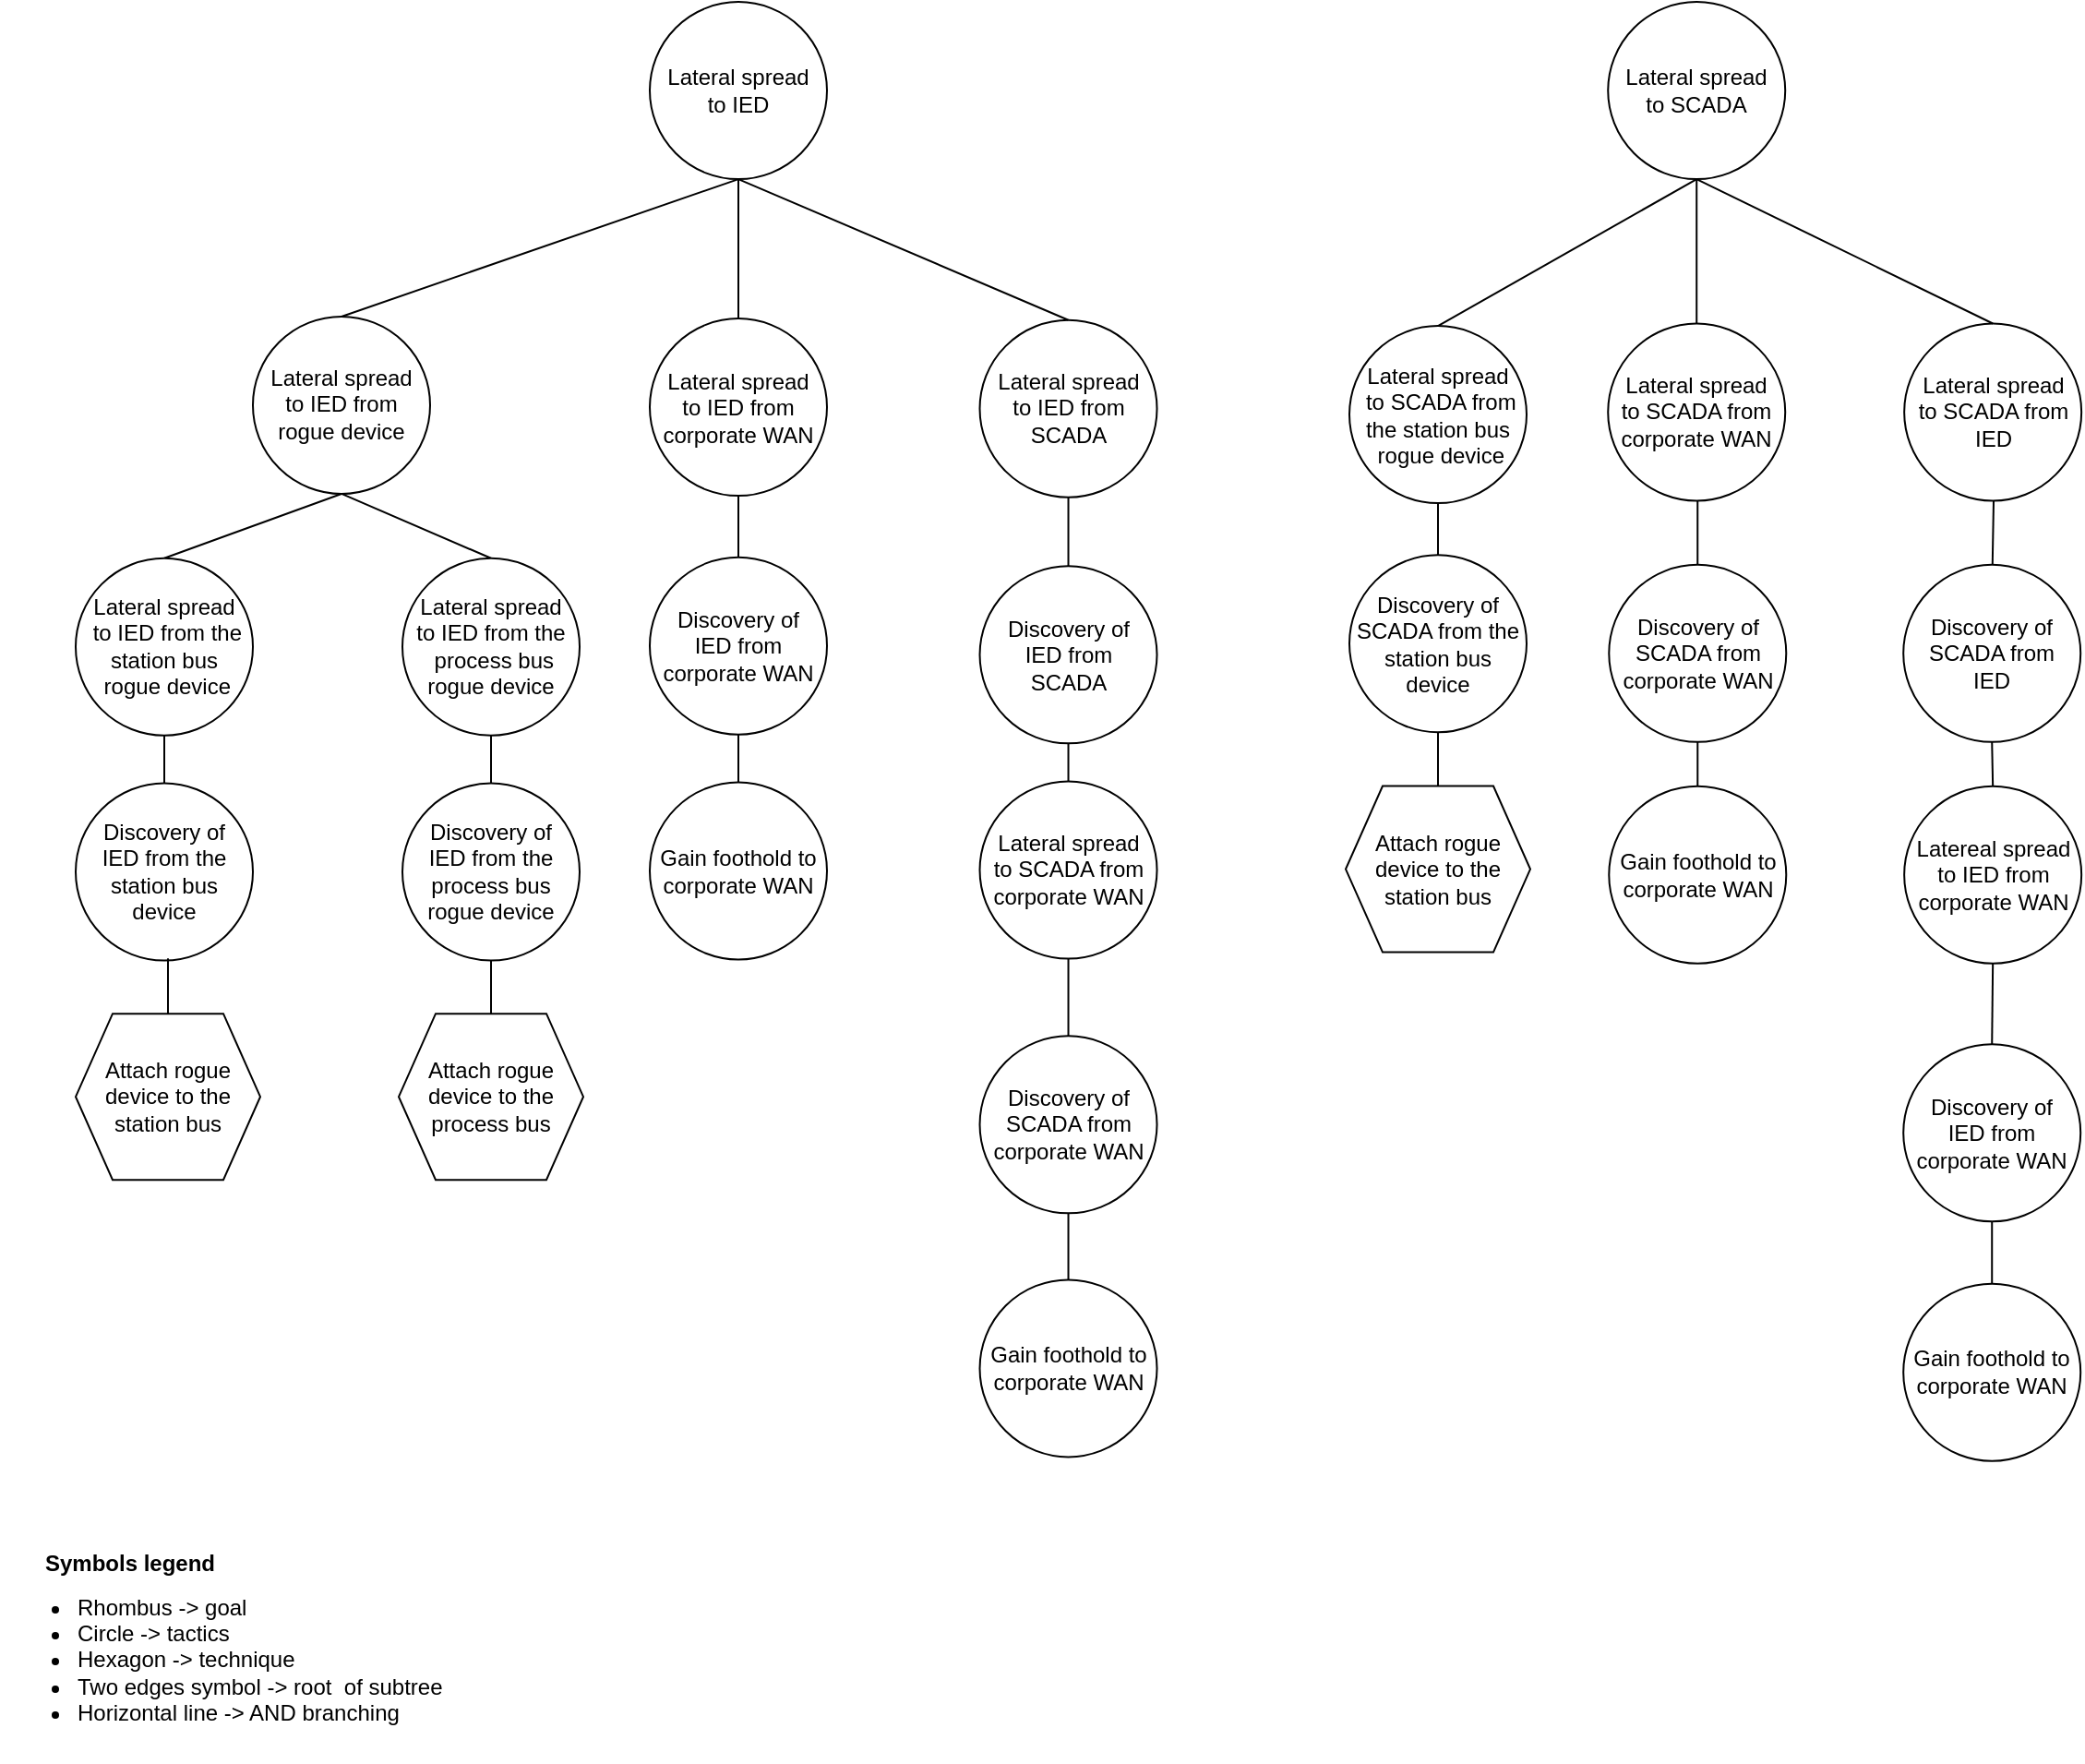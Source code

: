 <mxfile version="16.1.2" type="device"><diagram id="xbHYeiGO_CIbIeRIyyaW" name="Page-1"><mxGraphModel dx="6522" dy="905" grid="1" gridSize="10" guides="1" tooltips="1" connect="1" arrows="1" fold="1" page="1" pageScale="1" pageWidth="850" pageHeight="1100" math="0" shadow="0"><root><mxCell id="0"/><mxCell id="1" parent="0"/><mxCell id="A3K8B1xX85LwOK0DyzmP-1" value="&lt;font style=&quot;font-size: 12px&quot;&gt;Symbols legend&lt;/font&gt;" style="text;strokeColor=none;fillColor=none;html=1;fontSize=24;fontStyle=1;verticalAlign=middle;align=center;" parent="1" vertex="1"><mxGeometry x="-4781" y="1210.0" width="100" height="40" as="geometry"/></mxCell><mxCell id="A3K8B1xX85LwOK0DyzmP-2" value="&lt;ul&gt;&lt;li&gt;&lt;span&gt;Rhombus -&amp;gt; goal&lt;/span&gt;&lt;/li&gt;&lt;li&gt;&lt;span&gt;Circle -&amp;gt; tactics&lt;/span&gt;&lt;br&gt;&lt;/li&gt;&lt;li&gt;Hexagon -&amp;gt; technique&lt;/li&gt;&lt;li&gt;Two edges symbol -&amp;gt; root&amp;nbsp; of subtree&lt;/li&gt;&lt;li&gt;Horizontal line -&amp;gt; AND branching&lt;/li&gt;&lt;/ul&gt;" style="text;strokeColor=none;fillColor=none;html=1;whiteSpace=wrap;verticalAlign=middle;overflow=hidden;fontSize=12;" parent="1" vertex="1"><mxGeometry x="-4801" y="1231" width="270" height="110" as="geometry"/></mxCell><mxCell id="hmaVseuMRderILL70iNw-137" value="" style="endArrow=none;html=1;rounded=0;exitX=0.5;exitY=0;exitDx=0;exitDy=0;" parent="1" source="hmaVseuMRderILL70iNw-139" target="hmaVseuMRderILL70iNw-138" edge="1"><mxGeometry width="50" height="50" relative="1" as="geometry"><mxPoint x="-4400.5" y="688.41" as="sourcePoint"/><mxPoint x="-4400.5" y="648.41" as="targetPoint"/><Array as="points"/></mxGeometry></mxCell><mxCell id="hmaVseuMRderILL70iNw-138" value="Lateral spread&lt;br&gt;to IED from corporate WAN" style="ellipse;whiteSpace=wrap;html=1;aspect=fixed;" parent="1" vertex="1"><mxGeometry x="-4449" y="559.56" width="96" height="96" as="geometry"/></mxCell><mxCell id="hmaVseuMRderILL70iNw-139" value="Discovery of &lt;br&gt;IED from corporate WAN" style="ellipse;whiteSpace=wrap;html=1;aspect=fixed;" parent="1" vertex="1"><mxGeometry x="-4449" y="688.85" width="96" height="96" as="geometry"/></mxCell><mxCell id="hmaVseuMRderILL70iNw-140" value="" style="endArrow=none;html=1;rounded=0;entryX=0.5;entryY=1;entryDx=0;entryDy=0;" parent="1" source="hmaVseuMRderILL70iNw-141" target="hmaVseuMRderILL70iNw-139" edge="1"><mxGeometry width="50" height="50" relative="1" as="geometry"><mxPoint x="-4458" y="808.03" as="sourcePoint"/><mxPoint x="-4503.12" y="786.29" as="targetPoint"/><Array as="points"/></mxGeometry></mxCell><mxCell id="hmaVseuMRderILL70iNw-141" value="Gain foothold to corporate WAN" style="ellipse;whiteSpace=wrap;html=1;aspect=fixed;" parent="1" vertex="1"><mxGeometry x="-4449" y="810.74" width="96" height="96" as="geometry"/></mxCell><mxCell id="hmaVseuMRderILL70iNw-142" value="" style="endArrow=none;html=1;rounded=0;exitX=0.5;exitY=1;exitDx=0;exitDy=0;entryX=0.5;entryY=0;entryDx=0;entryDy=0;" parent="1" source="hmaVseuMRderILL70iNw-143" target="hmaVseuMRderILL70iNw-138" edge="1"><mxGeometry width="50" height="50" relative="1" as="geometry"><mxPoint x="-4357" y="470.6" as="sourcePoint"/><mxPoint x="-4358.5" y="501.66" as="targetPoint"/></mxGeometry></mxCell><mxCell id="hmaVseuMRderILL70iNw-143" value="Lateral spread&lt;br&gt;to IED" style="ellipse;whiteSpace=wrap;html=1;aspect=fixed;" parent="1" vertex="1"><mxGeometry x="-4449" y="388.05" width="96" height="96" as="geometry"/></mxCell><mxCell id="hmaVseuMRderILL70iNw-144" value="" style="endArrow=none;html=1;rounded=0;exitX=0.5;exitY=0;exitDx=0;exitDy=0;" parent="1" source="hmaVseuMRderILL70iNw-146" target="hmaVseuMRderILL70iNw-145" edge="1"><mxGeometry width="50" height="50" relative="1" as="geometry"><mxPoint x="-4221.74" y="687.24" as="sourcePoint"/><mxPoint x="-4221.74" y="647.24" as="targetPoint"/><Array as="points"/></mxGeometry></mxCell><mxCell id="hmaVseuMRderILL70iNw-145" value="Lateral spread&lt;br&gt;to IED from SCADA" style="ellipse;whiteSpace=wrap;html=1;aspect=fixed;" parent="1" vertex="1"><mxGeometry x="-4270.24" y="560.39" width="96" height="96" as="geometry"/></mxCell><mxCell id="hmaVseuMRderILL70iNw-146" value="Discovery of &lt;br&gt;IED from &lt;br&gt;SCADA" style="ellipse;whiteSpace=wrap;html=1;aspect=fixed;" parent="1" vertex="1"><mxGeometry x="-4270.24" y="693.68" width="96" height="96" as="geometry"/></mxCell><mxCell id="hmaVseuMRderILL70iNw-147" value="" style="endArrow=none;html=1;rounded=0;entryX=0.5;entryY=1;entryDx=0;entryDy=0;exitX=0.5;exitY=0;exitDx=0;exitDy=0;" parent="1" source="hmaVseuMRderILL70iNw-150" target="hmaVseuMRderILL70iNw-146" edge="1"><mxGeometry width="50" height="50" relative="1" as="geometry"><mxPoint x="-4439.24" y="1117.13" as="sourcePoint"/><mxPoint x="-4382.24" y="1111.95" as="targetPoint"/><Array as="points"/></mxGeometry></mxCell><mxCell id="hmaVseuMRderILL70iNw-148" value="" style="endArrow=none;html=1;rounded=0;entryX=0.5;entryY=0;entryDx=0;entryDy=0;exitX=0.5;exitY=1;exitDx=0;exitDy=0;" parent="1" source="hmaVseuMRderILL70iNw-143" target="hmaVseuMRderILL70iNw-145" edge="1"><mxGeometry width="50" height="50" relative="1" as="geometry"><mxPoint x="-4299" y="545.05" as="sourcePoint"/><mxPoint x="-4182.74" y="535.66" as="targetPoint"/></mxGeometry></mxCell><mxCell id="hmaVseuMRderILL70iNw-149" value="" style="endArrow=none;html=1;rounded=0;entryX=0.5;entryY=1;entryDx=0;entryDy=0;" parent="1" source="hmaVseuMRderILL70iNw-151" target="hmaVseuMRderILL70iNw-150" edge="1"><mxGeometry width="50" height="50" relative="1" as="geometry"><mxPoint x="-4222.27" y="950.34" as="sourcePoint"/><mxPoint x="-4188" y="920.1" as="targetPoint"/><Array as="points"/></mxGeometry></mxCell><mxCell id="hmaVseuMRderILL70iNw-150" value="Lateral spread&lt;br&gt;to SCADA from corporate WAN" style="ellipse;whiteSpace=wrap;html=1;aspect=fixed;" parent="1" vertex="1"><mxGeometry x="-4270.24" y="810.31" width="96" height="96" as="geometry"/></mxCell><mxCell id="hmaVseuMRderILL70iNw-151" value="Discovery of &lt;br&gt;SCADA from corporate WAN" style="ellipse;whiteSpace=wrap;html=1;aspect=fixed;" parent="1" vertex="1"><mxGeometry x="-4270.24" y="948.17" width="96" height="96" as="geometry"/></mxCell><mxCell id="hmaVseuMRderILL70iNw-152" value="" style="endArrow=none;html=1;rounded=0;entryX=0.5;entryY=1;entryDx=0;entryDy=0;exitX=0.5;exitY=0;exitDx=0;exitDy=0;" parent="1" source="hmaVseuMRderILL70iNw-153" target="hmaVseuMRderILL70iNw-151" edge="1"><mxGeometry width="50" height="50" relative="1" as="geometry"><mxPoint x="-4225.02" y="1076.22" as="sourcePoint"/><mxPoint x="-4327.27" y="1048.22" as="targetPoint"/><Array as="points"/></mxGeometry></mxCell><mxCell id="hmaVseuMRderILL70iNw-153" value="Gain foothold to corporate WAN" style="ellipse;whiteSpace=wrap;html=1;aspect=fixed;" parent="1" vertex="1"><mxGeometry x="-4270.24" y="1080.2" width="96" height="96" as="geometry"/></mxCell><mxCell id="hmaVseuMRderILL70iNw-154" value="" style="endArrow=none;html=1;rounded=0;" parent="1" source="hmaVseuMRderILL70iNw-156" edge="1"><mxGeometry width="50" height="50" relative="1" as="geometry"><mxPoint x="-3881.39" y="694.09" as="sourcePoint"/><mxPoint x="-3881.39" y="654.09" as="targetPoint"/><Array as="points"/></mxGeometry></mxCell><mxCell id="hmaVseuMRderILL70iNw-155" value="Lateral spread&lt;br&gt;to SCADA from corporate WAN" style="ellipse;whiteSpace=wrap;html=1;aspect=fixed;" parent="1" vertex="1"><mxGeometry x="-3929.89" y="562.25" width="96" height="96" as="geometry"/></mxCell><mxCell id="hmaVseuMRderILL70iNw-156" value="Discovery of &lt;br&gt;SCADA from corporate WAN" style="ellipse;whiteSpace=wrap;html=1;aspect=fixed;" parent="1" vertex="1"><mxGeometry x="-3929.36" y="692.92" width="96" height="96" as="geometry"/></mxCell><mxCell id="hmaVseuMRderILL70iNw-157" value="" style="endArrow=none;html=1;rounded=0;entryX=0.5;entryY=1;entryDx=0;entryDy=0;exitX=0.5;exitY=0;exitDx=0;exitDy=0;" parent="1" source="hmaVseuMRderILL70iNw-158" target="hmaVseuMRderILL70iNw-156" edge="1"><mxGeometry width="50" height="50" relative="1" as="geometry"><mxPoint x="-3884.14" y="819.97" as="sourcePoint"/><mxPoint x="-3986.39" y="791.97" as="targetPoint"/><Array as="points"/></mxGeometry></mxCell><mxCell id="hmaVseuMRderILL70iNw-158" value="Gain foothold to corporate WAN" style="ellipse;whiteSpace=wrap;html=1;aspect=fixed;" parent="1" vertex="1"><mxGeometry x="-3929.36" y="812.89" width="96" height="96" as="geometry"/></mxCell><mxCell id="hmaVseuMRderILL70iNw-159" value="Lateral spread&lt;br&gt;to SCADA" style="ellipse;whiteSpace=wrap;html=1;aspect=fixed;" parent="1" vertex="1"><mxGeometry x="-3929.89" y="388.05" width="96" height="96" as="geometry"/></mxCell><mxCell id="hmaVseuMRderILL70iNw-160" value="" style="endArrow=none;html=1;rounded=0;entryX=0.5;entryY=0;entryDx=0;entryDy=0;exitX=0.5;exitY=1;exitDx=0;exitDy=0;" parent="1" source="hmaVseuMRderILL70iNw-159" target="hmaVseuMRderILL70iNw-155" edge="1"><mxGeometry width="50" height="50" relative="1" as="geometry"><mxPoint x="-3850.36" y="512.34" as="sourcePoint"/><mxPoint x="-3872.36" y="402.34" as="targetPoint"/></mxGeometry></mxCell><mxCell id="hmaVseuMRderILL70iNw-161" value="" style="endArrow=none;html=1;rounded=0;" parent="1" source="hmaVseuMRderILL70iNw-163" edge="1"><mxGeometry width="50" height="50" relative="1" as="geometry"><mxPoint x="-3720.92" y="694.09" as="sourcePoint"/><mxPoint x="-3720.92" y="654.09" as="targetPoint"/><Array as="points"/></mxGeometry></mxCell><mxCell id="hmaVseuMRderILL70iNw-162" value="Lateral spread&lt;br&gt;to SCADA from IED" style="ellipse;whiteSpace=wrap;html=1;aspect=fixed;" parent="1" vertex="1"><mxGeometry x="-3769.42" y="562.25" width="96" height="96" as="geometry"/></mxCell><mxCell id="hmaVseuMRderILL70iNw-163" value="Discovery of &lt;br&gt;SCADA from &lt;br&gt;IED" style="ellipse;whiteSpace=wrap;html=1;aspect=fixed;" parent="1" vertex="1"><mxGeometry x="-3769.89" y="692.92" width="96" height="96" as="geometry"/></mxCell><mxCell id="hmaVseuMRderILL70iNw-164" value="" style="endArrow=none;html=1;rounded=0;entryX=0.5;entryY=0;entryDx=0;entryDy=0;exitX=0.5;exitY=1;exitDx=0;exitDy=0;" parent="1" source="hmaVseuMRderILL70iNw-159" target="hmaVseuMRderILL70iNw-162" edge="1"><mxGeometry width="50" height="50" relative="1" as="geometry"><mxPoint x="-3732.36" y="485.8" as="sourcePoint"/><mxPoint x="-3722.36" y="399.34" as="targetPoint"/></mxGeometry></mxCell><mxCell id="hmaVseuMRderILL70iNw-165" value="" style="endArrow=none;html=1;rounded=0;entryX=0.5;entryY=1;entryDx=0;entryDy=0;exitX=0.5;exitY=0;exitDx=0;exitDy=0;" parent="1" source="hmaVseuMRderILL70iNw-169" target="hmaVseuMRderILL70iNw-163" edge="1"><mxGeometry width="50" height="50" relative="1" as="geometry"><mxPoint x="-3759.89" y="813.77" as="sourcePoint"/><mxPoint x="-3679.89" y="803.77" as="targetPoint"/><Array as="points"/></mxGeometry></mxCell><mxCell id="hmaVseuMRderILL70iNw-166" value="Discovery of &lt;br&gt;IED from corporate WAN" style="ellipse;whiteSpace=wrap;html=1;aspect=fixed;" parent="1" vertex="1"><mxGeometry x="-3769.89" y="952.63" width="96" height="96" as="geometry"/></mxCell><mxCell id="hmaVseuMRderILL70iNw-167" value="" style="endArrow=none;html=1;rounded=0;entryX=0.5;entryY=1;entryDx=0;entryDy=0;exitX=0.5;exitY=0;exitDx=0;exitDy=0;" parent="1" source="hmaVseuMRderILL70iNw-168" target="hmaVseuMRderILL70iNw-166" edge="1"><mxGeometry width="50" height="50" relative="1" as="geometry"><mxPoint x="-3723.2" y="1084.45" as="sourcePoint"/><mxPoint x="-3825.45" y="1056.45" as="targetPoint"/><Array as="points"/></mxGeometry></mxCell><mxCell id="hmaVseuMRderILL70iNw-168" value="Gain foothold to corporate WAN" style="ellipse;whiteSpace=wrap;html=1;aspect=fixed;" parent="1" vertex="1"><mxGeometry x="-3769.89" y="1082.35" width="96" height="96" as="geometry"/></mxCell><mxCell id="hmaVseuMRderILL70iNw-169" value="Latereal spread to&amp;nbsp;IED from corporate WAN" style="ellipse;whiteSpace=wrap;html=1;aspect=fixed;" parent="1" vertex="1"><mxGeometry x="-3769.42" y="812.89" width="96" height="96" as="geometry"/></mxCell><mxCell id="hmaVseuMRderILL70iNw-170" value="" style="endArrow=none;html=1;rounded=0;entryX=0.5;entryY=1;entryDx=0;entryDy=0;exitX=0.5;exitY=0;exitDx=0;exitDy=0;" parent="1" source="hmaVseuMRderILL70iNw-166" target="hmaVseuMRderILL70iNw-169" edge="1"><mxGeometry width="50" height="50" relative="1" as="geometry"><mxPoint x="-3711.89" y="828.5" as="sourcePoint"/><mxPoint x="-3711.89" y="798.92" as="targetPoint"/><Array as="points"/></mxGeometry></mxCell><mxCell id="_1mje0HWTOvAsREu9amT-1" value="" style="endArrow=none;html=1;rounded=0;exitX=0.5;exitY=1;exitDx=0;exitDy=0;entryX=0.5;entryY=0;entryDx=0;entryDy=0;" parent="1" source="hmaVseuMRderILL70iNw-143" target="_1mje0HWTOvAsREu9amT-2" edge="1"><mxGeometry width="50" height="50" relative="1" as="geometry"><mxPoint x="-4044" y="700.1" as="sourcePoint"/><mxPoint x="-4634" y="570.1" as="targetPoint"/></mxGeometry></mxCell><mxCell id="_1mje0HWTOvAsREu9amT-2" value="Lateral spread &lt;br&gt;to IED from rogue device" style="ellipse;whiteSpace=wrap;html=1;aspect=fixed;" parent="1" vertex="1"><mxGeometry x="-4664" y="558.47" width="96" height="96" as="geometry"/></mxCell><mxCell id="_1mje0HWTOvAsREu9amT-3" value="" style="endArrow=none;html=1;rounded=0;exitX=0.5;exitY=0;exitDx=0;exitDy=0;entryX=0.5;entryY=1;entryDx=0;entryDy=0;" parent="1" source="_1mje0HWTOvAsREu9amT-4" target="_1mje0HWTOvAsREu9amT-2" edge="1"><mxGeometry width="50" height="50" relative="1" as="geometry"><mxPoint x="-4711.5" y="692.95" as="sourcePoint"/><mxPoint x="-4712" y="660.1" as="targetPoint"/><Array as="points"/></mxGeometry></mxCell><mxCell id="_1mje0HWTOvAsREu9amT-4" value="Lateral spread&lt;br&gt;&amp;nbsp;to IED from the station bus&lt;br&gt;&amp;nbsp;rogue device" style="ellipse;whiteSpace=wrap;html=1;aspect=fixed;" parent="1" vertex="1"><mxGeometry x="-4760" y="689.39" width="96" height="96" as="geometry"/></mxCell><mxCell id="_1mje0HWTOvAsREu9amT-5" value="" style="endArrow=none;html=1;rounded=0;entryX=0.5;entryY=1;entryDx=0;entryDy=0;" parent="1" source="_1mje0HWTOvAsREu9amT-6" target="_1mje0HWTOvAsREu9amT-4" edge="1"><mxGeometry width="50" height="50" relative="1" as="geometry"><mxPoint x="-4769" y="808.57" as="sourcePoint"/><mxPoint x="-4814.12" y="786.83" as="targetPoint"/><Array as="points"/></mxGeometry></mxCell><mxCell id="_1mje0HWTOvAsREu9amT-6" value="Discovery of &lt;br&gt;IED from the station bus device" style="ellipse;whiteSpace=wrap;html=1;aspect=fixed;" parent="1" vertex="1"><mxGeometry x="-4760" y="811.28" width="96" height="96" as="geometry"/></mxCell><mxCell id="_1mje0HWTOvAsREu9amT-7" value="" style="endArrow=none;html=1;rounded=0;exitX=0.5;exitY=0;exitDx=0;exitDy=0;entryX=0.5;entryY=1;entryDx=0;entryDy=0;" parent="1" source="_1mje0HWTOvAsREu9amT-8" target="_1mje0HWTOvAsREu9amT-2" edge="1"><mxGeometry width="50" height="50" relative="1" as="geometry"><mxPoint x="-4536.5" y="692.95" as="sourcePoint"/><mxPoint x="-4537" y="660.1" as="targetPoint"/><Array as="points"/></mxGeometry></mxCell><mxCell id="_1mje0HWTOvAsREu9amT-8" value="Lateral spread &lt;br&gt;to IED from the&lt;br&gt;&amp;nbsp;process bus rogue device" style="ellipse;whiteSpace=wrap;html=1;aspect=fixed;" parent="1" vertex="1"><mxGeometry x="-4583" y="689.39" width="96" height="96" as="geometry"/></mxCell><mxCell id="_1mje0HWTOvAsREu9amT-9" value="" style="endArrow=none;html=1;rounded=0;entryX=0.5;entryY=1;entryDx=0;entryDy=0;" parent="1" source="_1mje0HWTOvAsREu9amT-10" target="_1mje0HWTOvAsREu9amT-8" edge="1"><mxGeometry width="50" height="50" relative="1" as="geometry"><mxPoint x="-4592" y="808.57" as="sourcePoint"/><mxPoint x="-4637.12" y="786.83" as="targetPoint"/><Array as="points"/></mxGeometry></mxCell><mxCell id="_1mje0HWTOvAsREu9amT-10" value="Discovery of &lt;br&gt;IED from the&lt;br&gt;process bus rogue device" style="ellipse;whiteSpace=wrap;html=1;aspect=fixed;" parent="1" vertex="1"><mxGeometry x="-4583" y="811.28" width="96" height="96" as="geometry"/></mxCell><mxCell id="_1mje0HWTOvAsREu9amT-13" value="Attach rogue device to the station bus" style="shape=hexagon;perimeter=hexagonPerimeter2;whiteSpace=wrap;html=1;fixedSize=1;" parent="1" vertex="1"><mxGeometry x="-4760" y="936.1" width="100" height="90" as="geometry"/></mxCell><mxCell id="_1mje0HWTOvAsREu9amT-14" value="Attach rogue device to the process bus" style="shape=hexagon;perimeter=hexagonPerimeter2;whiteSpace=wrap;html=1;fixedSize=1;" parent="1" vertex="1"><mxGeometry x="-4585" y="936.1" width="100" height="90" as="geometry"/></mxCell><mxCell id="_1mje0HWTOvAsREu9amT-15" value="" style="endArrow=none;html=1;rounded=0;" parent="1" source="_1mje0HWTOvAsREu9amT-13" edge="1"><mxGeometry width="50" height="50" relative="1" as="geometry"><mxPoint x="-4702" y="699.39" as="sourcePoint"/><mxPoint x="-4710" y="906.1" as="targetPoint"/><Array as="points"/></mxGeometry></mxCell><mxCell id="_1mje0HWTOvAsREu9amT-17" value="" style="endArrow=none;html=1;rounded=0;entryX=0.5;entryY=1;entryDx=0;entryDy=0;exitX=0.5;exitY=0;exitDx=0;exitDy=0;" parent="1" source="_1mje0HWTOvAsREu9amT-14" target="_1mje0HWTOvAsREu9amT-10" edge="1"><mxGeometry width="50" height="50" relative="1" as="geometry"><mxPoint x="-4698" y="946.1" as="sourcePoint"/><mxPoint x="-4698" y="916.1" as="targetPoint"/><Array as="points"/></mxGeometry></mxCell><mxCell id="6TLHTbCEblxY7t8Dzqoq-1" value="" style="endArrow=none;html=1;rounded=0;exitX=0.5;exitY=1;exitDx=0;exitDy=0;entryX=0.5;entryY=0;entryDx=0;entryDy=0;" parent="1" source="hmaVseuMRderILL70iNw-159" target="6TLHTbCEblxY7t8Dzqoq-3" edge="1"><mxGeometry width="50" height="50" relative="1" as="geometry"><mxPoint x="-3805" y="484.05" as="sourcePoint"/><mxPoint x="-4022" y="560.62" as="targetPoint"/></mxGeometry></mxCell><mxCell id="6TLHTbCEblxY7t8Dzqoq-3" value="Lateral spread&lt;br&gt;&amp;nbsp;to SCADA from the station bus&lt;br&gt;&amp;nbsp;rogue device" style="ellipse;whiteSpace=wrap;html=1;aspect=fixed;" parent="1" vertex="1"><mxGeometry x="-4070" y="563.56" width="96" height="96" as="geometry"/></mxCell><mxCell id="6TLHTbCEblxY7t8Dzqoq-4" value="" style="endArrow=none;html=1;rounded=0;entryX=0.5;entryY=1;entryDx=0;entryDy=0;" parent="1" source="6TLHTbCEblxY7t8Dzqoq-5" target="6TLHTbCEblxY7t8Dzqoq-3" edge="1"><mxGeometry width="50" height="50" relative="1" as="geometry"><mxPoint x="-4079" y="682.74" as="sourcePoint"/><mxPoint x="-4124.12" y="661.0" as="targetPoint"/><Array as="points"/></mxGeometry></mxCell><mxCell id="6TLHTbCEblxY7t8Dzqoq-5" value="Discovery of &lt;br&gt;SCADA from the station bus device" style="ellipse;whiteSpace=wrap;html=1;aspect=fixed;" parent="1" vertex="1"><mxGeometry x="-4070" y="687.63" width="96" height="96" as="geometry"/></mxCell><mxCell id="6TLHTbCEblxY7t8Dzqoq-6" value="Attach rogue device to the station bus" style="shape=hexagon;perimeter=hexagonPerimeter2;whiteSpace=wrap;html=1;fixedSize=1;" parent="1" vertex="1"><mxGeometry x="-4072" y="812.77" width="100" height="90" as="geometry"/></mxCell><mxCell id="6TLHTbCEblxY7t8Dzqoq-7" value="" style="endArrow=none;html=1;rounded=0;entryX=0.5;entryY=1;entryDx=0;entryDy=0;" parent="1" source="6TLHTbCEblxY7t8Dzqoq-6" target="6TLHTbCEblxY7t8Dzqoq-5" edge="1"><mxGeometry width="50" height="50" relative="1" as="geometry"><mxPoint x="-4012" y="573.56" as="sourcePoint"/><mxPoint x="-4040" y="790" as="targetPoint"/><Array as="points"/></mxGeometry></mxCell></root></mxGraphModel></diagram></mxfile>